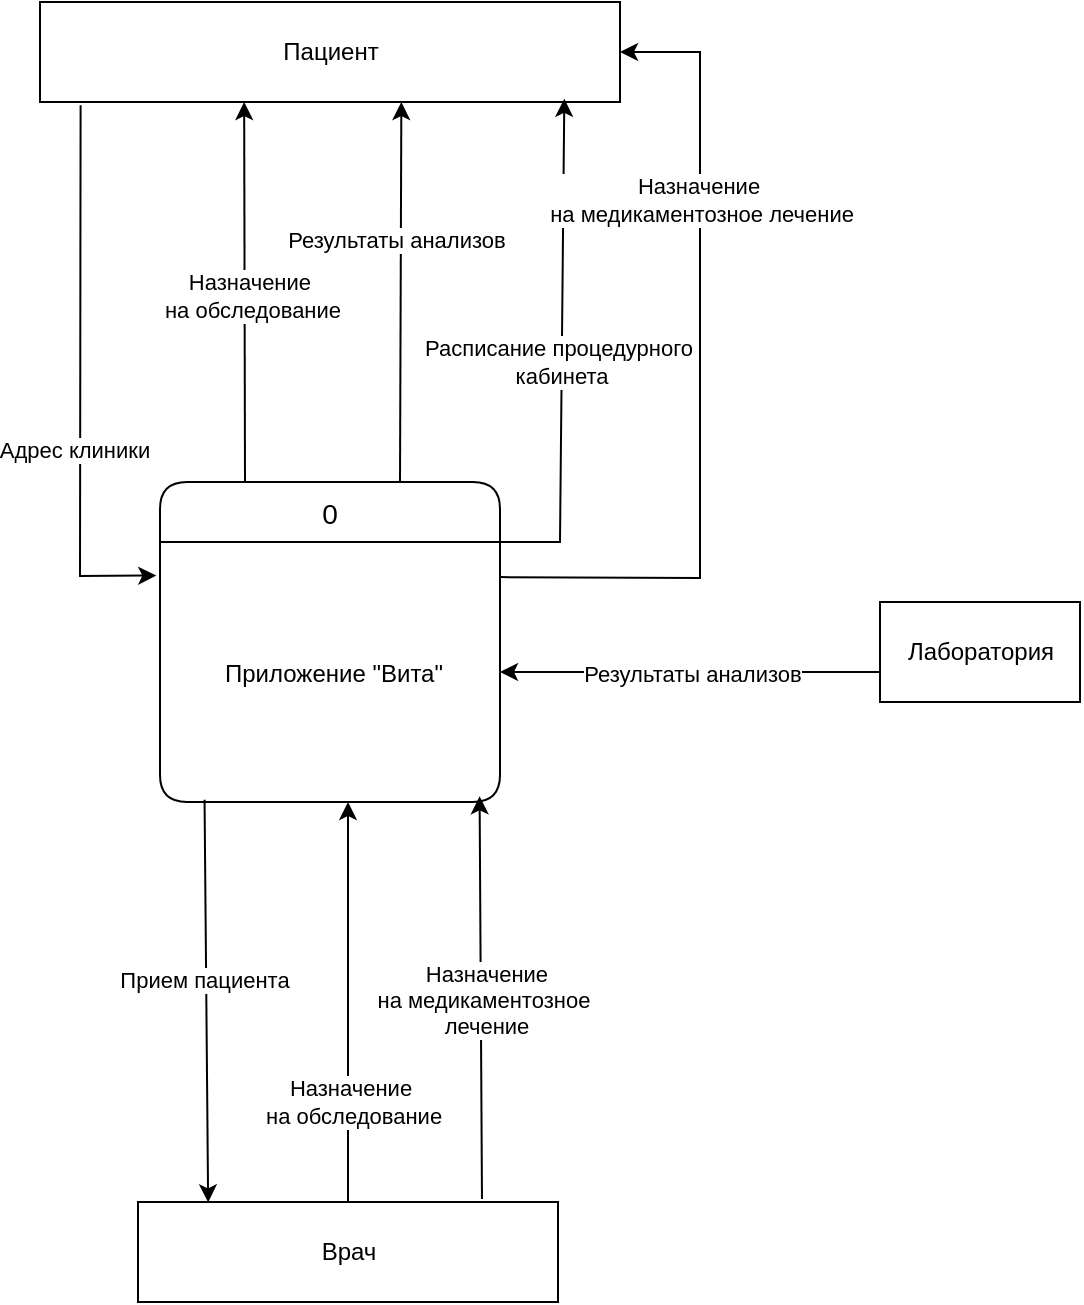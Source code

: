 <mxfile pages="2">
    <diagram id="FZimzOWbiY0pmrnXrLaN" name="DFD контекстная">
        <mxGraphModel dx="702" dy="1732" grid="1" gridSize="10" guides="1" tooltips="1" connect="1" arrows="1" fold="1" page="1" pageScale="1" pageWidth="827" pageHeight="1169" math="0" shadow="0">
            <root>
                <mxCell id="0"/>
                <mxCell id="1" parent="0"/>
                <mxCell id="komNeLyyzliTDDAAMzvB-3" value="Врач" style="html=1;dashed=0;whitespace=wrap;" parent="1" vertex="1">
                    <mxGeometry x="309" y="-250" width="210" height="50" as="geometry"/>
                </mxCell>
                <mxCell id="komNeLyyzliTDDAAMzvB-4" value="Лаборатория" style="html=1;dashed=0;whitespace=wrap;" parent="1" vertex="1">
                    <mxGeometry x="680" y="-550" width="100" height="50" as="geometry"/>
                </mxCell>
                <mxCell id="komNeLyyzliTDDAAMzvB-5" value="Пациент" style="html=1;dashed=0;whitespace=wrap;" parent="1" vertex="1">
                    <mxGeometry x="260" y="-850" width="290" height="50" as="geometry"/>
                </mxCell>
                <mxCell id="rhUK0AfXt017CsrgmApv-1" value="0" style="swimlane;childLayout=stackLayout;horizontal=1;startSize=30;horizontalStack=0;rounded=1;fontSize=14;fontStyle=0;strokeWidth=1;resizeParent=0;resizeLast=1;shadow=0;dashed=0;align=center;fillColor=#FFFFFF;" parent="1" vertex="1">
                    <mxGeometry x="320" y="-610" width="170" height="160" as="geometry"/>
                </mxCell>
                <mxCell id="rhUK0AfXt017CsrgmApv-2" value="Приложение &quot;Вита&quot;" style="align=center;strokeColor=none;fillColor=none;spacingLeft=4;fontSize=12;verticalAlign=middle;resizable=0;rotatable=0;part=1;" parent="rhUK0AfXt017CsrgmApv-1" vertex="1">
                    <mxGeometry y="30" width="170" height="130" as="geometry"/>
                </mxCell>
                <mxCell id="IFIdm5lz05eev_pi06Lj-4" value="" style="endArrow=classic;html=1;rounded=0;entryX=0.904;entryY=0.968;entryDx=0;entryDy=0;exitX=1;exitY=0;exitDx=0;exitDy=0;entryPerimeter=0;" parent="1" source="rhUK0AfXt017CsrgmApv-2" target="komNeLyyzliTDDAAMzvB-5" edge="1">
                    <mxGeometry width="50" height="50" relative="1" as="geometry">
                        <mxPoint x="350" y="-790" as="sourcePoint"/>
                        <mxPoint x="350" y="-680" as="targetPoint"/>
                        <Array as="points">
                            <mxPoint x="520" y="-580"/>
                        </Array>
                    </mxGeometry>
                </mxCell>
                <mxCell id="IFIdm5lz05eev_pi06Lj-5" value="Расписание процедурного&lt;div&gt;&amp;nbsp;кабинета&lt;/div&gt;" style="edgeLabel;html=1;align=center;verticalAlign=middle;resizable=0;points=[];" parent="IFIdm5lz05eev_pi06Lj-4" connectable="0" vertex="1">
                    <mxGeometry x="-0.045" y="2" relative="1" as="geometry">
                        <mxPoint as="offset"/>
                    </mxGeometry>
                </mxCell>
                <mxCell id="IFIdm5lz05eev_pi06Lj-6" value="" style="endArrow=classic;html=1;rounded=0;entryX=0.623;entryY=1;entryDx=0;entryDy=0;entryPerimeter=0;" parent="1" target="komNeLyyzliTDDAAMzvB-5" edge="1">
                    <mxGeometry width="50" height="50" relative="1" as="geometry">
                        <mxPoint x="440" y="-610" as="sourcePoint"/>
                        <mxPoint x="440" y="-790" as="targetPoint"/>
                    </mxGeometry>
                </mxCell>
                <mxCell id="IFIdm5lz05eev_pi06Lj-7" value="Результаты анализов" style="edgeLabel;html=1;align=center;verticalAlign=middle;resizable=0;points=[];" parent="IFIdm5lz05eev_pi06Lj-6" connectable="0" vertex="1">
                    <mxGeometry x="0.427" y="3" relative="1" as="geometry">
                        <mxPoint y="14" as="offset"/>
                    </mxGeometry>
                </mxCell>
                <mxCell id="-vm4lhuLJNUE3L4ekNpX-6" value="" style="endArrow=classic;html=1;rounded=0;entryX=1;entryY=0.5;entryDx=0;entryDy=0;" parent="1" target="rhUK0AfXt017CsrgmApv-2" edge="1">
                    <mxGeometry width="50" height="50" relative="1" as="geometry">
                        <mxPoint x="680" y="-515" as="sourcePoint"/>
                        <mxPoint x="500" y="-510" as="targetPoint"/>
                    </mxGeometry>
                </mxCell>
                <mxCell id="-vm4lhuLJNUE3L4ekNpX-7" value="Результаты анализов" style="edgeLabel;html=1;align=center;verticalAlign=middle;resizable=0;points=[];" parent="-vm4lhuLJNUE3L4ekNpX-6" connectable="0" vertex="1">
                    <mxGeometry x="-0.005" y="1" relative="1" as="geometry">
                        <mxPoint as="offset"/>
                    </mxGeometry>
                </mxCell>
                <mxCell id="-vm4lhuLJNUE3L4ekNpX-8" value="" style="endArrow=classic;html=1;rounded=0;entryX=0.167;entryY=0.004;entryDx=0;entryDy=0;entryPerimeter=0;exitX=0.131;exitY=0.991;exitDx=0;exitDy=0;exitPerimeter=0;" parent="1" source="rhUK0AfXt017CsrgmApv-2" target="komNeLyyzliTDDAAMzvB-3" edge="1">
                    <mxGeometry width="50" height="50" relative="1" as="geometry">
                        <mxPoint x="344" y="-440" as="sourcePoint"/>
                        <mxPoint x="550" y="-330" as="targetPoint"/>
                    </mxGeometry>
                </mxCell>
                <mxCell id="N1Kqi0X94rVV5sU2E2lK-1" value="Прием пациента" style="edgeLabel;html=1;align=center;verticalAlign=middle;resizable=0;points=[];" parent="-vm4lhuLJNUE3L4ekNpX-8" connectable="0" vertex="1">
                    <mxGeometry x="-0.104" y="-1" relative="1" as="geometry">
                        <mxPoint as="offset"/>
                    </mxGeometry>
                </mxCell>
                <mxCell id="-vm4lhuLJNUE3L4ekNpX-11" value="" style="endArrow=classic;html=1;rounded=0;exitX=0.819;exitY=-0.031;exitDx=0;exitDy=0;entryX=0.94;entryY=0.978;entryDx=0;entryDy=0;entryPerimeter=0;exitPerimeter=0;" parent="1" source="komNeLyyzliTDDAAMzvB-3" target="rhUK0AfXt017CsrgmApv-2" edge="1">
                    <mxGeometry width="50" height="50" relative="1" as="geometry">
                        <mxPoint x="500" y="-360" as="sourcePoint"/>
                        <mxPoint x="550" y="-410" as="targetPoint"/>
                    </mxGeometry>
                </mxCell>
                <mxCell id="-vm4lhuLJNUE3L4ekNpX-12" value="&amp;nbsp;Назначение&amp;nbsp;&lt;div&gt;на медикаментозное&amp;nbsp;&lt;div&gt;лечение&lt;/div&gt;&lt;/div&gt;" style="edgeLabel;html=1;align=center;verticalAlign=middle;resizable=0;points=[];" parent="-vm4lhuLJNUE3L4ekNpX-11" connectable="0" vertex="1">
                    <mxGeometry x="-0.013" y="-2" relative="1" as="geometry">
                        <mxPoint as="offset"/>
                    </mxGeometry>
                </mxCell>
                <mxCell id="4Te13MirWfH9wv-n4SnA-1" value="" style="endArrow=classic;html=1;rounded=0;exitX=0.5;exitY=0;exitDx=0;exitDy=0;entryX=0.553;entryY=1;entryDx=0;entryDy=0;entryPerimeter=0;" parent="1" source="komNeLyyzliTDDAAMzvB-3" target="rhUK0AfXt017CsrgmApv-2" edge="1">
                    <mxGeometry width="50" height="50" relative="1" as="geometry">
                        <mxPoint x="520" y="-510" as="sourcePoint"/>
                        <mxPoint x="570" y="-560" as="targetPoint"/>
                    </mxGeometry>
                </mxCell>
                <mxCell id="4Te13MirWfH9wv-n4SnA-2" value="Назначение&lt;div&gt;&amp;nbsp;на обследование&lt;/div&gt;" style="edgeLabel;html=1;align=center;verticalAlign=middle;resizable=0;points=[];" parent="4Te13MirWfH9wv-n4SnA-1" connectable="0" vertex="1">
                    <mxGeometry x="-0.483" y="-1" relative="1" as="geometry">
                        <mxPoint y="1" as="offset"/>
                    </mxGeometry>
                </mxCell>
                <mxCell id="8N0JnT3YHQoJW_KpV5x--1" value="" style="endArrow=classic;html=1;rounded=0;exitX=0.07;exitY=1.032;exitDx=0;exitDy=0;exitPerimeter=0;entryX=-0.011;entryY=0.129;entryDx=0;entryDy=0;entryPerimeter=0;" parent="1" source="komNeLyyzliTDDAAMzvB-5" target="rhUK0AfXt017CsrgmApv-2" edge="1">
                    <mxGeometry width="50" height="50" relative="1" as="geometry">
                        <mxPoint x="370" y="-790" as="sourcePoint"/>
                        <mxPoint x="279" y="-560" as="targetPoint"/>
                        <Array as="points">
                            <mxPoint x="280" y="-563"/>
                        </Array>
                    </mxGeometry>
                </mxCell>
                <mxCell id="8N0JnT3YHQoJW_KpV5x--2" value="Адрес клиники" style="edgeLabel;html=1;align=center;verticalAlign=middle;resizable=0;points=[];" parent="8N0JnT3YHQoJW_KpV5x--1" connectable="0" vertex="1">
                    <mxGeometry x="0.258" y="-3" relative="1" as="geometry">
                        <mxPoint as="offset"/>
                    </mxGeometry>
                </mxCell>
                <mxCell id="N1Kqi0X94rVV5sU2E2lK-2" value="" style="endArrow=classic;html=1;rounded=0;exitX=0.25;exitY=0;exitDx=0;exitDy=0;entryX=0.352;entryY=1;entryDx=0;entryDy=0;entryPerimeter=0;" parent="1" source="rhUK0AfXt017CsrgmApv-1" target="komNeLyyzliTDDAAMzvB-5" edge="1">
                    <mxGeometry width="50" height="50" relative="1" as="geometry">
                        <mxPoint x="400" y="-550" as="sourcePoint"/>
                        <mxPoint x="363" y="-790" as="targetPoint"/>
                    </mxGeometry>
                </mxCell>
                <mxCell id="N1Kqi0X94rVV5sU2E2lK-3" value="Назначение&amp;nbsp;&lt;div&gt;на обследование&lt;/div&gt;" style="edgeLabel;html=1;align=center;verticalAlign=middle;resizable=0;points=[];" parent="N1Kqi0X94rVV5sU2E2lK-2" connectable="0" vertex="1">
                    <mxGeometry x="-0.017" y="-3" relative="1" as="geometry">
                        <mxPoint as="offset"/>
                    </mxGeometry>
                </mxCell>
                <mxCell id="N1Kqi0X94rVV5sU2E2lK-4" value="" style="endArrow=classic;html=1;rounded=0;entryX=1;entryY=0.5;entryDx=0;entryDy=0;exitX=1.001;exitY=0.135;exitDx=0;exitDy=0;exitPerimeter=0;" parent="1" source="rhUK0AfXt017CsrgmApv-2" target="komNeLyyzliTDDAAMzvB-5" edge="1">
                    <mxGeometry width="50" height="50" relative="1" as="geometry">
                        <mxPoint x="400" y="-450" as="sourcePoint"/>
                        <mxPoint x="610" y="-700" as="targetPoint"/>
                        <Array as="points">
                            <mxPoint x="590" y="-562"/>
                            <mxPoint x="590" y="-825"/>
                        </Array>
                    </mxGeometry>
                </mxCell>
                <mxCell id="N1Kqi0X94rVV5sU2E2lK-5" value="Назначение&lt;div&gt;&amp;nbsp;на медикаментозное лечение&lt;/div&gt;" style="edgeLabel;html=1;align=center;verticalAlign=middle;resizable=0;points=[];" parent="N1Kqi0X94rVV5sU2E2lK-4" connectable="0" vertex="1">
                    <mxGeometry x="0.434" y="1" relative="1" as="geometry">
                        <mxPoint as="offset"/>
                    </mxGeometry>
                </mxCell>
            </root>
        </mxGraphModel>
    </diagram>
    <diagram id="5hfhekeH1kYWlCb4wukP" name="DFD логические">
        <mxGraphModel dx="-125" dy="1732" grid="1" gridSize="10" guides="1" tooltips="1" connect="1" arrows="1" fold="1" page="1" pageScale="1" pageWidth="827" pageHeight="1169" math="0" shadow="0">
            <root>
                <mxCell id="0"/>
                <mxCell id="1" parent="0"/>
                <mxCell id="a9Sl7O8uez9xCAdCzFx1-52" value="Пациент" style="html=1;fontSize=11;" parent="1" vertex="1">
                    <mxGeometry x="1220" y="-300" width="180" height="50" as="geometry"/>
                </mxCell>
                <mxCell id="a9Sl7O8uez9xCAdCzFx1-53" value="Врач" style="html=1;fontSize=11;" parent="1" vertex="1">
                    <mxGeometry x="1230" y="220" width="180" height="50" as="geometry"/>
                </mxCell>
                <mxCell id="jfRJq12P8PdNFq7zpwv4-1" value="2" style="swimlane;childLayout=stackLayout;horizontal=1;startSize=30;horizontalStack=0;rounded=1;fontSize=14;fontStyle=0;strokeWidth=1;resizeParent=0;resizeLast=1;shadow=0;dashed=0;align=center;fillColor=#FFFFFF;" parent="1" vertex="1">
                    <mxGeometry x="1220" y="-90" width="170" height="130" as="geometry"/>
                </mxCell>
                <mxCell id="jfRJq12P8PdNFq7zpwv4-2" value="Пройти&#xa;медикаментозное &#xa;лечение" style="align=center;strokeColor=none;fillColor=none;spacingLeft=4;fontSize=12;verticalAlign=middle;resizable=0;rotatable=0;part=1;" parent="jfRJq12P8PdNFq7zpwv4-1" vertex="1">
                    <mxGeometry y="30" width="170" height="100" as="geometry"/>
                </mxCell>
                <mxCell id="FBtP6ns1yk_zA7yTVSfb-2" value="1" style="swimlane;childLayout=stackLayout;horizontal=1;startSize=30;horizontalStack=0;rounded=1;fontSize=14;fontStyle=0;strokeWidth=1;resizeParent=0;resizeLast=1;shadow=0;dashed=0;align=center;fillColor=#FFFFFF;" parent="1" vertex="1">
                    <mxGeometry x="1250" y="-710" width="190" height="150" as="geometry"/>
                </mxCell>
                <mxCell id="FBtP6ns1yk_zA7yTVSfb-3" value="Пройти обследование" style="align=center;strokeColor=none;fillColor=none;spacingLeft=4;fontSize=12;verticalAlign=middle;resizable=0;rotatable=0;part=1;" parent="FBtP6ns1yk_zA7yTVSfb-2" vertex="1">
                    <mxGeometry y="30" width="190" height="120" as="geometry"/>
                </mxCell>
                <mxCell id="FBtP6ns1yk_zA7yTVSfb-4" value="Пациент" style="html=1;fontSize=11;" parent="1" vertex="1">
                    <mxGeometry x="1280" y="-1070" width="140" height="50" as="geometry"/>
                </mxCell>
                <mxCell id="FBtP6ns1yk_zA7yTVSfb-5" value="Врач" style="html=1;fontSize=11;" parent="1" vertex="1">
                    <mxGeometry x="1250" y="-430" width="190" height="50" as="geometry"/>
                </mxCell>
                <mxCell id="FBtP6ns1yk_zA7yTVSfb-6" value="Лаборатория" style="html=1;fontSize=11;" parent="1" vertex="1">
                    <mxGeometry x="1640" y="-620" width="110" height="50" as="geometry"/>
                </mxCell>
                <mxCell id="FBtP6ns1yk_zA7yTVSfb-16" value="" style="endArrow=classic;html=1;rounded=0;exitX=0.626;exitY=-0.01;exitDx=0;exitDy=0;exitPerimeter=0;entryX=0.624;entryY=0.987;entryDx=0;entryDy=0;entryPerimeter=0;" parent="1" source="FBtP6ns1yk_zA7yTVSfb-5" target="FBtP6ns1yk_zA7yTVSfb-3" edge="1">
                    <mxGeometry width="50" height="50" relative="1" as="geometry">
                        <mxPoint x="1370" y="-570" as="sourcePoint"/>
                        <mxPoint x="1370" y="-550" as="targetPoint"/>
                    </mxGeometry>
                </mxCell>
                <mxCell id="PHjeuJ_cIlMhXdwfJk2t-1" value="назначение&lt;div&gt;&amp;nbsp;на обследование&lt;/div&gt;" style="edgeLabel;html=1;align=center;verticalAlign=middle;resizable=0;points=[];" parent="FBtP6ns1yk_zA7yTVSfb-16" connectable="0" vertex="1">
                    <mxGeometry x="-0.157" y="-1" relative="1" as="geometry">
                        <mxPoint y="6" as="offset"/>
                    </mxGeometry>
                </mxCell>
                <mxCell id="ybFVuuTSKPFWxaXW8Mn7-1" value="" style="endArrow=classic;html=1;rounded=0;exitX=0.376;exitY=0.965;exitDx=0;exitDy=0;exitPerimeter=0;entryX=0.367;entryY=-0.024;entryDx=0;entryDy=0;entryPerimeter=0;" parent="1" source="FBtP6ns1yk_zA7yTVSfb-3" target="FBtP6ns1yk_zA7yTVSfb-5" edge="1">
                    <mxGeometry width="50" height="50" relative="1" as="geometry">
                        <mxPoint x="1450" y="-570" as="sourcePoint"/>
                        <mxPoint x="1314" y="-449" as="targetPoint"/>
                    </mxGeometry>
                </mxCell>
                <mxCell id="ybFVuuTSKPFWxaXW8Mn7-13" value="прием пациента" style="edgeLabel;html=1;align=center;verticalAlign=middle;resizable=0;points=[];" parent="ybFVuuTSKPFWxaXW8Mn7-1" connectable="0" vertex="1">
                    <mxGeometry x="-0.145" y="1" relative="1" as="geometry">
                        <mxPoint as="offset"/>
                    </mxGeometry>
                </mxCell>
                <mxCell id="ybFVuuTSKPFWxaXW8Mn7-6" value="D1&amp;nbsp; &amp;nbsp; Результаты&amp;nbsp; &amp;nbsp; &amp;nbsp; &amp;nbsp; &amp;nbsp; &amp;nbsp; &amp;nbsp; &amp;nbsp; &amp;nbsp; &amp;nbsp; &amp;nbsp; &amp;nbsp; &amp;nbsp;анализов" style="html=1;dashed=0;whiteSpace=wrap;shape=mxgraph.dfd.dataStoreID;align=left;spacingLeft=3;points=[[0,0],[0.5,0],[1,0],[0,0.5],[1,0.5],[0,1],[0.5,1],[1,1]];" parent="1" vertex="1">
                    <mxGeometry x="1600" y="-680" width="160" height="30" as="geometry"/>
                </mxCell>
                <mxCell id="ybFVuuTSKPFWxaXW8Mn7-8" value="" style="endArrow=classic;html=1;rounded=0;exitX=0.75;exitY=0;exitDx=0;exitDy=0;entryX=0.679;entryY=1.03;entryDx=0;entryDy=0;entryPerimeter=0;" parent="1" edge="1">
                    <mxGeometry width="50" height="50" relative="1" as="geometry">
                        <mxPoint x="1302.44" y="-711.5" as="sourcePoint"/>
                        <mxPoint x="1300" y="-1020" as="targetPoint"/>
                    </mxGeometry>
                </mxCell>
                <mxCell id="ybFVuuTSKPFWxaXW8Mn7-11" value="Расписание&amp;nbsp;&amp;nbsp;&lt;div&gt;процедурного кабинета&lt;/div&gt;" style="edgeLabel;html=1;align=center;verticalAlign=middle;resizable=0;points=[];" parent="ybFVuuTSKPFWxaXW8Mn7-8" connectable="0" vertex="1">
                    <mxGeometry x="-0.194" y="-3" relative="1" as="geometry">
                        <mxPoint y="31" as="offset"/>
                    </mxGeometry>
                </mxCell>
                <mxCell id="g6B64mAex2KG7YY3LSvL-1" value="" style="endArrow=classic;html=1;rounded=0;entryX=1;entryY=0.5;entryDx=0;entryDy=0;exitX=1;exitY=0;exitDx=0;exitDy=0;" parent="1" source="FBtP6ns1yk_zA7yTVSfb-2" edge="1">
                    <mxGeometry width="50" height="50" relative="1" as="geometry">
                        <mxPoint x="1420" y="-680" as="sourcePoint"/>
                        <mxPoint x="1420" y="-1043" as="targetPoint"/>
                        <Array as="points">
                            <mxPoint x="1440" y="-710"/>
                            <mxPoint x="1440" y="-878"/>
                            <mxPoint x="1440" y="-1043"/>
                        </Array>
                    </mxGeometry>
                </mxCell>
                <mxCell id="g6B64mAex2KG7YY3LSvL-2" value="Результаты анализов" style="edgeLabel;html=1;align=center;verticalAlign=middle;resizable=0;points=[];" parent="g6B64mAex2KG7YY3LSvL-1" connectable="0" vertex="1">
                    <mxGeometry x="0.17" relative="1" as="geometry">
                        <mxPoint as="offset"/>
                    </mxGeometry>
                </mxCell>
                <mxCell id="lHk38DJbx_IFoS2ZR-93-4" value="" style="endArrow=classic;html=1;rounded=0;entryX=0;entryY=0.25;entryDx=0;entryDy=0;exitX=1.012;exitY=0.615;exitDx=0;exitDy=0;exitPerimeter=0;" parent="1" source="FBtP6ns1yk_zA7yTVSfb-3" target="FBtP6ns1yk_zA7yTVSfb-6" edge="1">
                    <mxGeometry width="50" height="50" relative="1" as="geometry">
                        <mxPoint x="1490" y="-540" as="sourcePoint"/>
                        <mxPoint x="1540" y="-590" as="targetPoint"/>
                    </mxGeometry>
                </mxCell>
                <mxCell id="G_zHjCXg9PjCo3rBIkJX-16" value="?" style="edgeLabel;html=1;align=center;verticalAlign=middle;resizable=0;points=[];" parent="lHk38DJbx_IFoS2ZR-93-4" connectable="0" vertex="1">
                    <mxGeometry x="-0.003" relative="1" as="geometry">
                        <mxPoint as="offset"/>
                    </mxGeometry>
                </mxCell>
                <mxCell id="G_zHjCXg9PjCo3rBIkJX-20" value="Новый заказ" style="edgeLabel;html=1;align=center;verticalAlign=middle;resizable=0;points=[];" parent="lHk38DJbx_IFoS2ZR-93-4" connectable="0" vertex="1">
                    <mxGeometry x="0.023" y="-4" relative="1" as="geometry">
                        <mxPoint as="offset"/>
                    </mxGeometry>
                </mxCell>
                <mxCell id="lHk38DJbx_IFoS2ZR-93-5" value="" style="endArrow=classic;html=1;rounded=0;exitX=0;exitY=0.75;exitDx=0;exitDy=0;entryX=0.988;entryY=0.865;entryDx=0;entryDy=0;entryPerimeter=0;" parent="1" source="FBtP6ns1yk_zA7yTVSfb-6" target="FBtP6ns1yk_zA7yTVSfb-3" edge="1">
                    <mxGeometry width="50" height="50" relative="1" as="geometry">
                        <mxPoint x="1490" y="-540" as="sourcePoint"/>
                        <mxPoint x="1440" y="-580" as="targetPoint"/>
                    </mxGeometry>
                </mxCell>
                <mxCell id="DfO1rC9HQEtj9FGrCQ3N-2" value="Результаты анализов" style="edgeLabel;html=1;align=center;verticalAlign=middle;resizable=0;points=[];" parent="lHk38DJbx_IFoS2ZR-93-5" connectable="0" vertex="1">
                    <mxGeometry x="-0.175" y="2" relative="1" as="geometry">
                        <mxPoint as="offset"/>
                    </mxGeometry>
                </mxCell>
                <mxCell id="Vgmn78eRWoWOKy7dFQeX-8" value="" style="endArrow=classic;html=1;rounded=0;entryX=0.691;entryY=0.007;entryDx=0;entryDy=0;entryPerimeter=0;exitX=0.79;exitY=1;exitDx=0;exitDy=0;exitPerimeter=0;" parent="1" edge="1">
                    <mxGeometry width="50" height="50" relative="1" as="geometry">
                        <mxPoint x="1260.0" y="39.65" as="sourcePoint"/>
                        <mxPoint x="1260.08" y="220.0" as="targetPoint"/>
                    </mxGeometry>
                </mxCell>
                <mxCell id="Vgmn78eRWoWOKy7dFQeX-11" value="Прием пациента" style="edgeLabel;html=1;align=center;verticalAlign=middle;resizable=0;points=[];" parent="Vgmn78eRWoWOKy7dFQeX-8" connectable="0" vertex="1">
                    <mxGeometry x="-0.111" y="2" relative="1" as="geometry">
                        <mxPoint as="offset"/>
                    </mxGeometry>
                </mxCell>
                <mxCell id="Vgmn78eRWoWOKy7dFQeX-9" value="" style="endArrow=classic;html=1;rounded=0;exitX=0.25;exitY=0;exitDx=0;exitDy=0;entryX=0.32;entryY=1.026;entryDx=0;entryDy=0;entryPerimeter=0;" parent="1" edge="1">
                    <mxGeometry width="50" height="50" relative="1" as="geometry">
                        <mxPoint x="1360.6" y="220" as="sourcePoint"/>
                        <mxPoint x="1360.0" y="42.6" as="targetPoint"/>
                    </mxGeometry>
                </mxCell>
                <mxCell id="Vgmn78eRWoWOKy7dFQeX-10" value="назначение&lt;div&gt;&amp;nbsp;на медикаметозное лечение&lt;/div&gt;" style="edgeLabel;html=1;align=center;verticalAlign=middle;resizable=0;points=[];" parent="Vgmn78eRWoWOKy7dFQeX-9" connectable="0" vertex="1">
                    <mxGeometry x="-0.183" relative="1" as="geometry">
                        <mxPoint y="6" as="offset"/>
                    </mxGeometry>
                </mxCell>
                <mxCell id="Vgmn78eRWoWOKy7dFQeX-12" value="D2&amp;nbsp; &amp;nbsp; Медикаментозные&amp;nbsp; &amp;nbsp; &amp;nbsp; &amp;nbsp; &amp;nbsp; &amp;nbsp; &amp;nbsp; &amp;nbsp; &amp;nbsp; &amp;nbsp;назначения" style="html=1;dashed=0;whiteSpace=wrap;shape=mxgraph.dfd.dataStoreID;align=left;spacingLeft=3;points=[[0,0],[0.5,0],[1,0],[0,0.5],[1,0.5],[0,1],[0.5,1],[1,1]];" parent="1" vertex="1">
                    <mxGeometry x="1560" y="-45" width="170" height="50" as="geometry"/>
                </mxCell>
                <mxCell id="Vgmn78eRWoWOKy7dFQeX-13" value="" style="endArrow=classic;html=1;rounded=0;entryX=-0.008;entryY=0.182;entryDx=0;entryDy=0;entryPerimeter=0;" parent="1" edge="1">
                    <mxGeometry width="50" height="50" relative="1" as="geometry">
                        <mxPoint x="1390" y="-1" as="sourcePoint"/>
                        <mxPoint x="1558.64" y="-0.9" as="targetPoint"/>
                    </mxGeometry>
                </mxCell>
                <mxCell id="Vgmn78eRWoWOKy7dFQeX-19" value="Новое назначение" style="edgeLabel;html=1;align=center;verticalAlign=middle;resizable=0;points=[];" parent="Vgmn78eRWoWOKy7dFQeX-13" connectable="0" vertex="1">
                    <mxGeometry x="0.06" y="1" relative="1" as="geometry">
                        <mxPoint as="offset"/>
                    </mxGeometry>
                </mxCell>
                <mxCell id="Vgmn78eRWoWOKy7dFQeX-14" value="" style="endArrow=classic;html=1;rounded=0;exitX=0.011;exitY=0.72;exitDx=0;exitDy=0;exitPerimeter=0;entryX=1;entryY=0.5;entryDx=0;entryDy=0;" parent="1" edge="1">
                    <mxGeometry width="50" height="50" relative="1" as="geometry">
                        <mxPoint x="1560" y="-29.0" as="sourcePoint"/>
                        <mxPoint x="1388.13" y="-30" as="targetPoint"/>
                    </mxGeometry>
                </mxCell>
                <mxCell id="Vgmn78eRWoWOKy7dFQeX-20" value="Данные&amp;nbsp;&lt;div&gt;о назначении&lt;/div&gt;" style="edgeLabel;html=1;align=center;verticalAlign=middle;resizable=0;points=[];" parent="Vgmn78eRWoWOKy7dFQeX-14" connectable="0" vertex="1">
                    <mxGeometry x="0.02" y="3" relative="1" as="geometry">
                        <mxPoint as="offset"/>
                    </mxGeometry>
                </mxCell>
                <mxCell id="Vgmn78eRWoWOKy7dFQeX-16" value="" style="endArrow=classic;html=1;rounded=0;entryX=0.75;entryY=1;entryDx=0;entryDy=0;exitX=0.823;exitY=0.017;exitDx=0;exitDy=0;exitPerimeter=0;" parent="1" source="jfRJq12P8PdNFq7zpwv4-1" edge="1">
                    <mxGeometry width="50" height="50" relative="1" as="geometry">
                        <mxPoint x="1360" y="-100" as="sourcePoint"/>
                        <mxPoint x="1360" y="-250" as="targetPoint"/>
                    </mxGeometry>
                </mxCell>
                <mxCell id="Vgmn78eRWoWOKy7dFQeX-18" value="Медикаментозное лечение" style="edgeLabel;html=1;align=center;verticalAlign=middle;resizable=0;points=[];" parent="Vgmn78eRWoWOKy7dFQeX-16" connectable="0" vertex="1">
                    <mxGeometry x="0.029" y="-2" relative="1" as="geometry">
                        <mxPoint y="37" as="offset"/>
                    </mxGeometry>
                </mxCell>
                <mxCell id="Vgmn78eRWoWOKy7dFQeX-21" value="" style="endArrow=classic;html=1;rounded=0;exitX=0;exitY=0.5;exitDx=0;exitDy=0;entryX=0;entryY=0;entryDx=0;entryDy=0;" parent="1" source="FBtP6ns1yk_zA7yTVSfb-4" target="FBtP6ns1yk_zA7yTVSfb-3" edge="1">
                    <mxGeometry width="50" height="50" relative="1" as="geometry">
                        <mxPoint x="1280" y="-1020" as="sourcePoint"/>
                        <mxPoint x="1280" y="-710" as="targetPoint"/>
                        <Array as="points">
                            <mxPoint x="1230" y="-1045"/>
                            <mxPoint x="1230" y="-680"/>
                        </Array>
                    </mxGeometry>
                </mxCell>
                <mxCell id="Gd31t-lOjiEBUVj3N4C5-2" value="Адрес клиники" style="edgeLabel;html=1;align=center;verticalAlign=middle;resizable=0;points=[];" parent="Vgmn78eRWoWOKy7dFQeX-21" connectable="0" vertex="1">
                    <mxGeometry x="0.023" y="2" relative="1" as="geometry">
                        <mxPoint as="offset"/>
                    </mxGeometry>
                </mxCell>
                <mxCell id="DfO1rC9HQEtj9FGrCQ3N-3" value="" style="endArrow=classic;html=1;rounded=0;entryX=-0.007;entryY=0.765;entryDx=0;entryDy=0;entryPerimeter=0;exitX=1;exitY=0.25;exitDx=0;exitDy=0;" parent="1" source="FBtP6ns1yk_zA7yTVSfb-3" target="ybFVuuTSKPFWxaXW8Mn7-6" edge="1">
                    <mxGeometry width="50" height="50" relative="1" as="geometry">
                        <mxPoint x="1420" y="-660" as="sourcePoint"/>
                        <mxPoint x="1420" y="-600" as="targetPoint"/>
                    </mxGeometry>
                </mxCell>
                <mxCell id="DfO1rC9HQEtj9FGrCQ3N-4" value="Новый результат&amp;nbsp;" style="edgeLabel;html=1;align=center;verticalAlign=middle;resizable=0;points=[];" parent="DfO1rC9HQEtj9FGrCQ3N-3" connectable="0" vertex="1">
                    <mxGeometry x="-0.235" y="-1" relative="1" as="geometry">
                        <mxPoint x="22" as="offset"/>
                    </mxGeometry>
                </mxCell>
                <mxCell id="DfO1rC9HQEtj9FGrCQ3N-5" value="" style="endArrow=classic;html=1;rounded=0;exitX=0;exitY=0.5;exitDx=0;exitDy=0;entryX=0.998;entryY=0.137;entryDx=0;entryDy=0;entryPerimeter=0;" parent="1" source="ybFVuuTSKPFWxaXW8Mn7-6" target="FBtP6ns1yk_zA7yTVSfb-3" edge="1">
                    <mxGeometry width="50" height="50" relative="1" as="geometry">
                        <mxPoint x="1370" y="-550" as="sourcePoint"/>
                        <mxPoint x="1420" y="-600" as="targetPoint"/>
                    </mxGeometry>
                </mxCell>
                <mxCell id="DfO1rC9HQEtj9FGrCQ3N-6" value="Данные анализов" style="edgeLabel;html=1;align=center;verticalAlign=middle;resizable=0;points=[];" parent="DfO1rC9HQEtj9FGrCQ3N-5" connectable="0" vertex="1">
                    <mxGeometry x="0.004" y="-3" relative="1" as="geometry">
                        <mxPoint as="offset"/>
                    </mxGeometry>
                </mxCell>
                <mxCell id="G_zHjCXg9PjCo3rBIkJX-1" value="" style="endArrow=classic;html=1;rounded=0;entryX=0.593;entryY=1;entryDx=0;entryDy=0;entryPerimeter=0;" parent="1" target="FBtP6ns1yk_zA7yTVSfb-4" edge="1">
                    <mxGeometry width="50" height="50" relative="1" as="geometry">
                        <mxPoint x="1363" y="-720" as="sourcePoint"/>
                        <mxPoint x="1447.79" y="-980.0" as="targetPoint"/>
                    </mxGeometry>
                </mxCell>
                <mxCell id="G_zHjCXg9PjCo3rBIkJX-2" value="Направление&lt;div&gt;&amp;nbsp;на обследование&lt;/div&gt;" style="edgeLabel;html=1;align=center;verticalAlign=middle;resizable=0;points=[];fontColor=#000000;" parent="G_zHjCXg9PjCo3rBIkJX-1" connectable="0" vertex="1">
                    <mxGeometry x="-0.023" y="-1" relative="1" as="geometry">
                        <mxPoint as="offset"/>
                    </mxGeometry>
                </mxCell>
                <mxCell id="G_zHjCXg9PjCo3rBIkJX-3" value="&amp;nbsp;D2&amp;nbsp; &amp;nbsp; &amp;nbsp;Расписание" style="html=1;dashed=0;whiteSpace=wrap;shape=mxgraph.dfd.dataStoreID;align=left;spacingLeft=3;points=[[0,0],[0.5,0],[1,0],[0,0.5],[1,0.5],[0,1],[0.5,1],[1,1]];fillColor=#FFFFFF;strokeColor=#000000;" parent="1" vertex="1">
                    <mxGeometry x="990" y="-670" width="120" height="40" as="geometry"/>
                </mxCell>
                <mxCell id="G_zHjCXg9PjCo3rBIkJX-4" value="" style="endArrow=classic;html=1;rounded=0;entryX=0.015;entryY=0.408;entryDx=0;entryDy=0;entryPerimeter=0;" parent="1" target="FBtP6ns1yk_zA7yTVSfb-3" edge="1">
                    <mxGeometry width="50" height="50" relative="1" as="geometry">
                        <mxPoint x="1120" y="-639" as="sourcePoint"/>
                        <mxPoint x="1410" y="-620" as="targetPoint"/>
                    </mxGeometry>
                </mxCell>
                <mxCell id="G_zHjCXg9PjCo3rBIkJX-5" value="Данные о работе&amp;nbsp;&lt;div&gt;процедурного кабинета&lt;/div&gt;" style="edgeLabel;html=1;align=center;verticalAlign=middle;resizable=0;points=[];" parent="G_zHjCXg9PjCo3rBIkJX-4" connectable="0" vertex="1">
                    <mxGeometry x="-0.097" relative="1" as="geometry">
                        <mxPoint y="9" as="offset"/>
                    </mxGeometry>
                </mxCell>
                <mxCell id="G_zHjCXg9PjCo3rBIkJX-6" value="" style="endArrow=classic;html=1;rounded=0;exitX=0;exitY=0.25;exitDx=0;exitDy=0;" parent="1" source="FBtP6ns1yk_zA7yTVSfb-3" edge="1">
                    <mxGeometry width="50" height="50" relative="1" as="geometry">
                        <mxPoint x="1360" y="-570" as="sourcePoint"/>
                        <mxPoint x="1110" y="-655" as="targetPoint"/>
                    </mxGeometry>
                </mxCell>
                <mxCell id="G_zHjCXg9PjCo3rBIkJX-7" value="Новое расписание" style="edgeLabel;html=1;align=center;verticalAlign=middle;resizable=0;points=[];" parent="G_zHjCXg9PjCo3rBIkJX-6" connectable="0" vertex="1">
                    <mxGeometry x="0.003" y="-3" relative="1" as="geometry">
                        <mxPoint as="offset"/>
                    </mxGeometry>
                </mxCell>
                <mxCell id="G_zHjCXg9PjCo3rBIkJX-8" value="D3&amp;nbsp; &amp;nbsp; Пациенты" style="html=1;dashed=0;whiteSpace=wrap;shape=mxgraph.dfd.dataStoreID;align=left;spacingLeft=3;points=[[0,0],[0.5,0],[1,0],[0,0.5],[1,0.5],[0,1],[0.5,1],[1,1]];fillColor=#FFFFFF;strokeColor=#000000;" parent="1" vertex="1">
                    <mxGeometry x="980" y="-30" width="100" height="30" as="geometry"/>
                </mxCell>
                <mxCell id="G_zHjCXg9PjCo3rBIkJX-9" value="" style="endArrow=classic;html=1;rounded=0;exitX=1;exitY=0.5;exitDx=0;exitDy=0;entryX=0.059;entryY=0.45;entryDx=0;entryDy=0;entryPerimeter=0;" parent="1" source="G_zHjCXg9PjCo3rBIkJX-8" target="jfRJq12P8PdNFq7zpwv4-2" edge="1">
                    <mxGeometry width="50" height="50" relative="1" as="geometry">
                        <mxPoint x="1360" y="-470" as="sourcePoint"/>
                        <mxPoint x="1180" y="-530" as="targetPoint"/>
                    </mxGeometry>
                </mxCell>
                <mxCell id="G_zHjCXg9PjCo3rBIkJX-10" value="Данные о пациенте" style="edgeLabel;html=1;align=center;verticalAlign=middle;resizable=0;points=[];" parent="G_zHjCXg9PjCo3rBIkJX-9" connectable="0" vertex="1">
                    <mxGeometry x="-0.014" y="2" relative="1" as="geometry">
                        <mxPoint as="offset"/>
                    </mxGeometry>
                </mxCell>
                <mxCell id="G_zHjCXg9PjCo3rBIkJX-11" value="D3&amp;nbsp; &amp;nbsp; &amp;nbsp;Назначения на обследования&amp;nbsp; &amp;nbsp;&amp;nbsp;" style="html=1;dashed=0;whiteSpace=wrap;shape=mxgraph.dfd.dataStoreID;align=left;spacingLeft=3;points=[[0,0],[0.5,0],[1,0],[0,0.5],[1,0.5],[0,1],[0.5,1],[1,1]];fillColor=#FFFFFF;strokeColor=light-dark(#000000,#D7817E);" parent="1" vertex="1">
                    <mxGeometry x="980" y="-600" width="150" height="30" as="geometry"/>
                </mxCell>
                <mxCell id="G_zHjCXg9PjCo3rBIkJX-12" value="" style="endArrow=classic;html=1;rounded=0;exitX=1;exitY=0;exitDx=0;exitDy=0;entryX=-0.016;entryY=0.673;entryDx=0;entryDy=0;entryPerimeter=0;" parent="1" source="G_zHjCXg9PjCo3rBIkJX-11" target="FBtP6ns1yk_zA7yTVSfb-3" edge="1">
                    <mxGeometry width="50" height="50" relative="1" as="geometry">
                        <mxPoint x="1360" y="-560" as="sourcePoint"/>
                        <mxPoint x="1410" y="-610" as="targetPoint"/>
                    </mxGeometry>
                </mxCell>
                <mxCell id="G_zHjCXg9PjCo3rBIkJX-15" value="Данные&amp;nbsp;&lt;div&gt;о назначении&lt;/div&gt;" style="edgeLabel;html=1;align=center;verticalAlign=middle;resizable=0;points=[];" parent="G_zHjCXg9PjCo3rBIkJX-12" connectable="0" vertex="1">
                    <mxGeometry x="-0.106" y="-2" relative="1" as="geometry">
                        <mxPoint as="offset"/>
                    </mxGeometry>
                </mxCell>
                <mxCell id="G_zHjCXg9PjCo3rBIkJX-13" value="" style="endArrow=classic;html=1;rounded=0;entryX=1;entryY=1;entryDx=0;entryDy=0;" parent="1" target="G_zHjCXg9PjCo3rBIkJX-11" edge="1">
                    <mxGeometry width="50" height="50" relative="1" as="geometry">
                        <mxPoint x="1250" y="-570" as="sourcePoint"/>
                        <mxPoint x="1410" y="-610" as="targetPoint"/>
                    </mxGeometry>
                </mxCell>
                <mxCell id="G_zHjCXg9PjCo3rBIkJX-14" value="Новое назначение" style="edgeLabel;html=1;align=center;verticalAlign=middle;resizable=0;points=[];" parent="G_zHjCXg9PjCo3rBIkJX-13" connectable="0" vertex="1">
                    <mxGeometry x="-0.036" y="-1" relative="1" as="geometry">
                        <mxPoint as="offset"/>
                    </mxGeometry>
                </mxCell>
                <mxCell id="G_zHjCXg9PjCo3rBIkJX-21" value="" style="endArrow=classic;html=1;rounded=0;exitX=-0.004;exitY=0.628;exitDx=0;exitDy=0;entryX=1;entryY=1;entryDx=0;entryDy=0;exitPerimeter=0;" parent="1" source="jfRJq12P8PdNFq7zpwv4-2" target="G_zHjCXg9PjCo3rBIkJX-8" edge="1">
                    <mxGeometry width="50" height="50" relative="1" as="geometry">
                        <mxPoint x="1500" y="-40" as="sourcePoint"/>
                        <mxPoint x="1550" y="-90" as="targetPoint"/>
                    </mxGeometry>
                </mxCell>
                <mxCell id="G_zHjCXg9PjCo3rBIkJX-22" value="номер пациента" style="edgeLabel;html=1;align=center;verticalAlign=middle;resizable=0;points=[];fontColor=#000000;" parent="G_zHjCXg9PjCo3rBIkJX-21" connectable="0" vertex="1">
                    <mxGeometry x="-0.069" y="5" relative="1" as="geometry">
                        <mxPoint as="offset"/>
                    </mxGeometry>
                </mxCell>
            </root>
        </mxGraphModel>
    </diagram>
</mxfile>